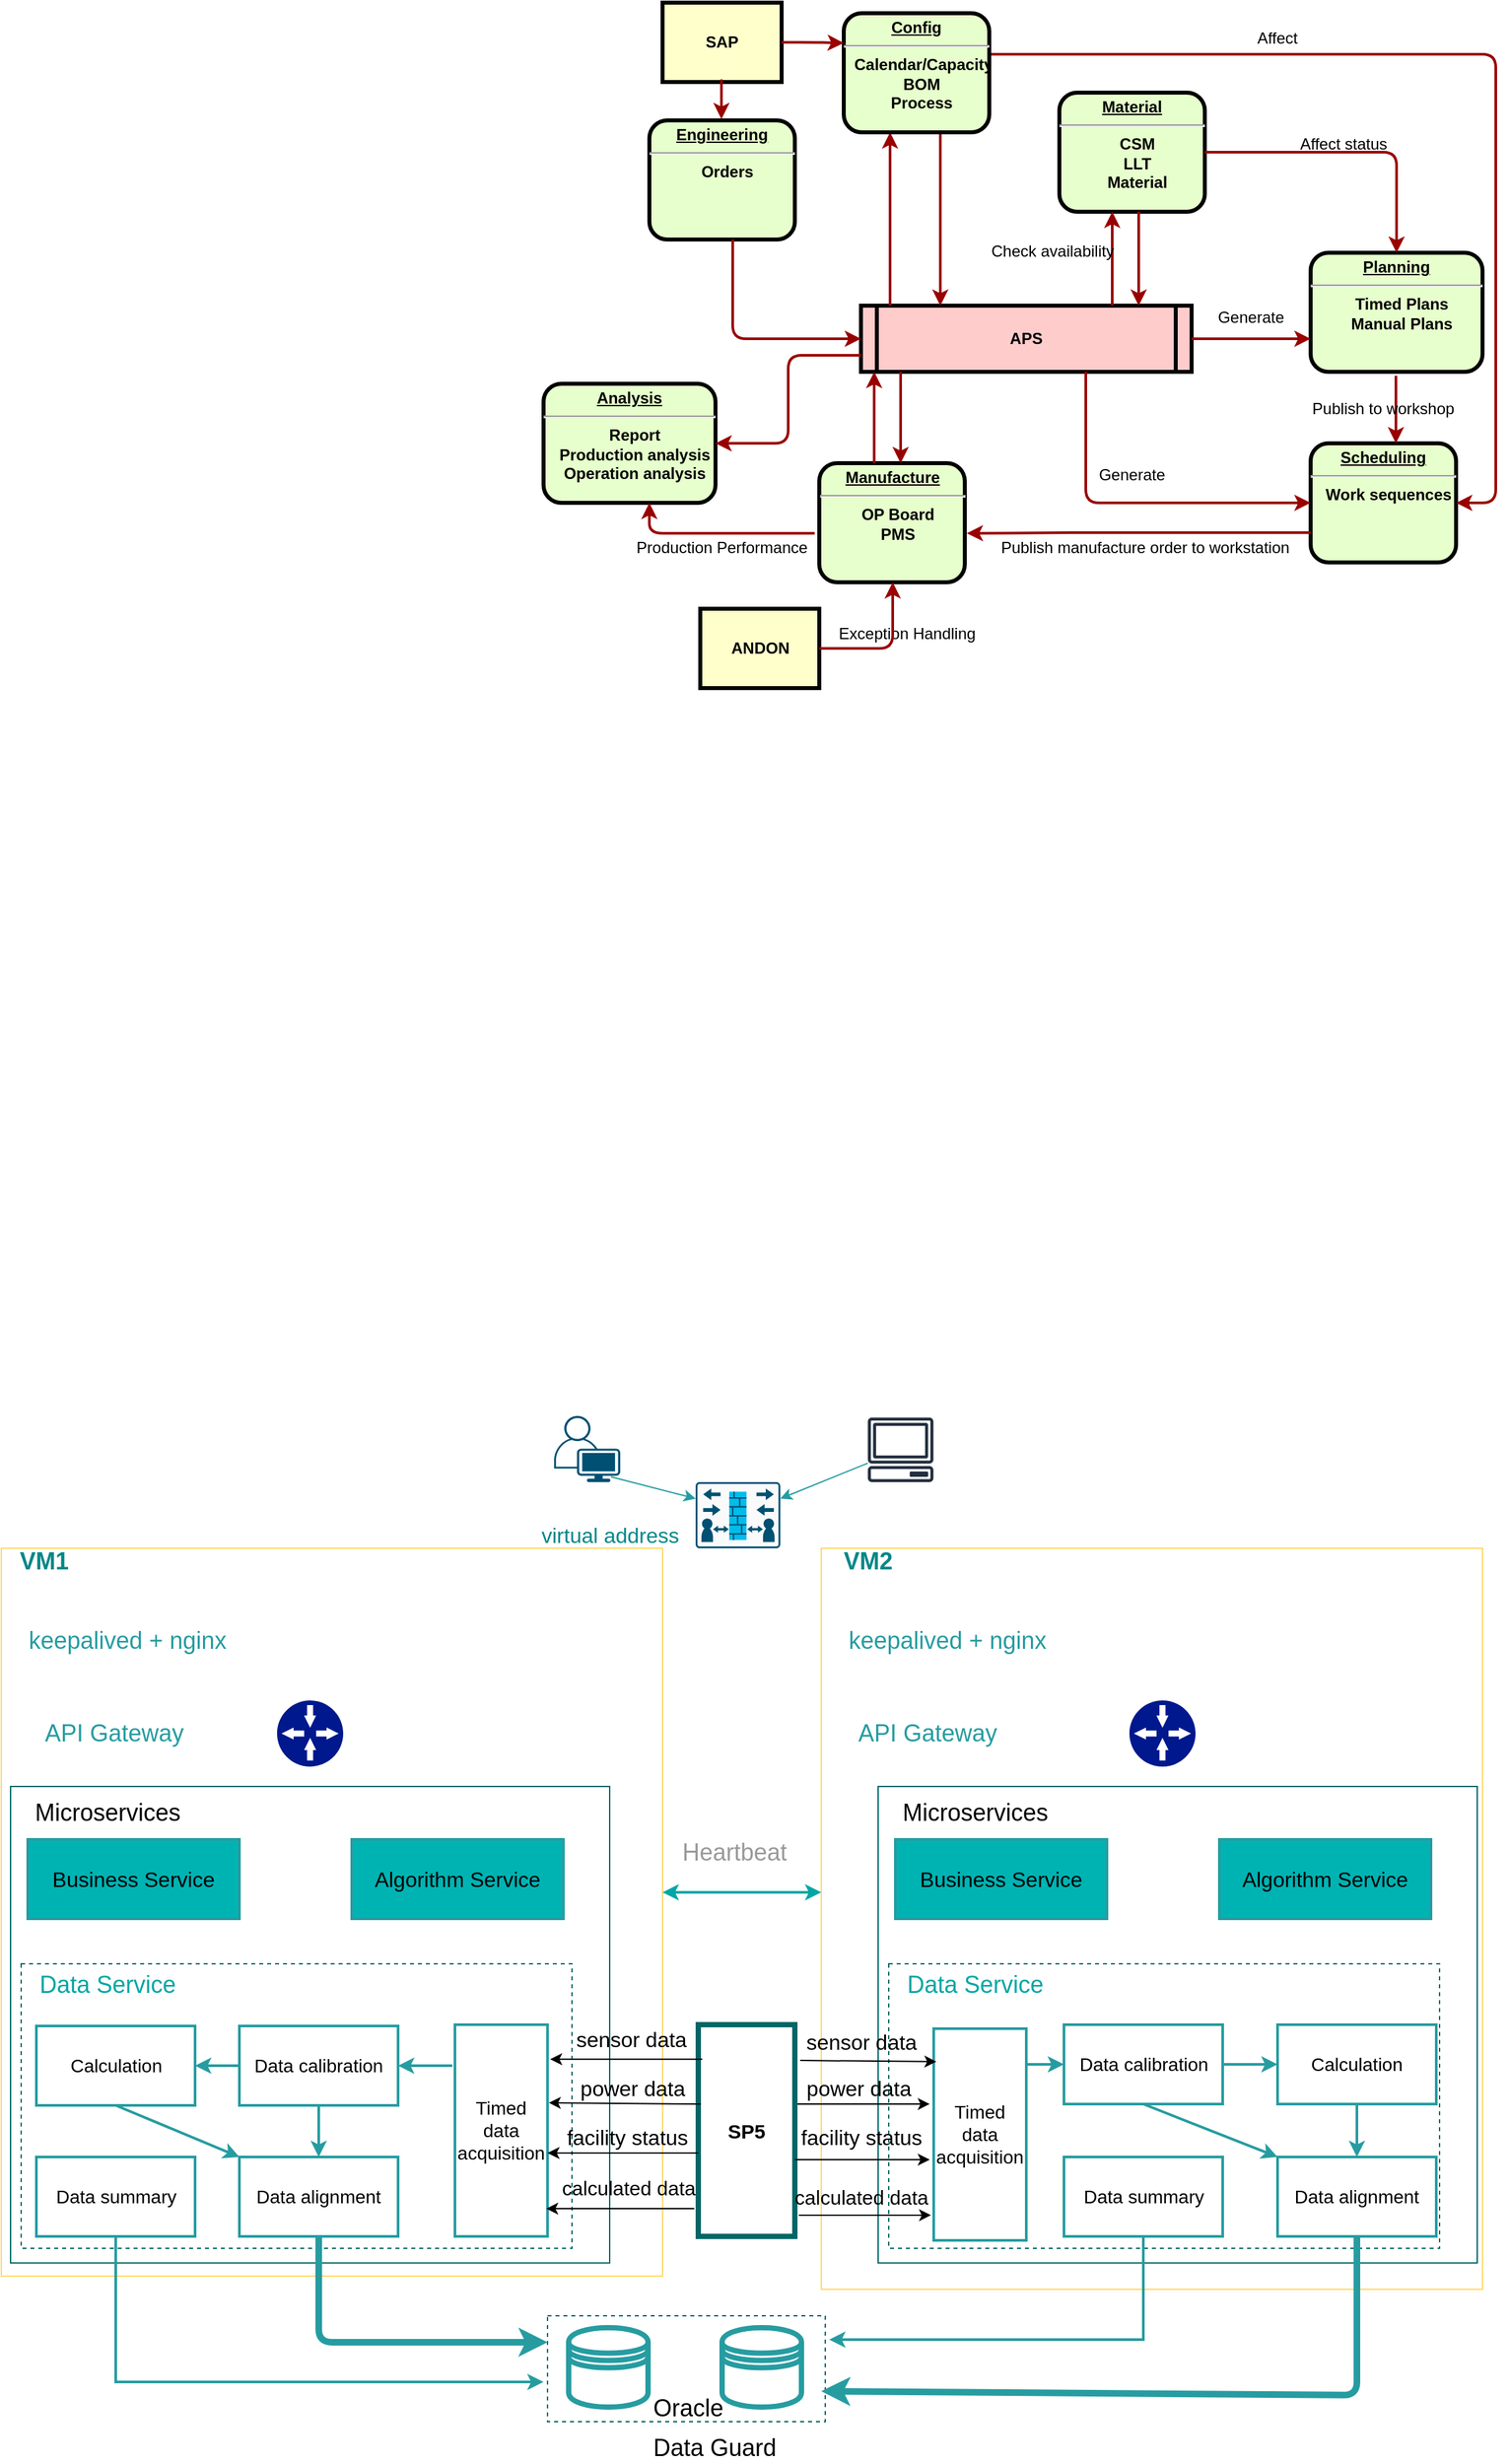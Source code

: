 <mxfile version="14.9.3" type="github">
  <diagram name="Page-1" id="c7558073-3199-34d8-9f00-42111426c3f3">
    <mxGraphModel dx="2248" dy="740" grid="1" gridSize="10" guides="1" tooltips="1" connect="1" arrows="1" fold="1" page="1" pageScale="1" pageWidth="826" pageHeight="1169" background="none" math="0" shadow="0">
      <root>
        <mxCell id="0" />
        <mxCell id="1" parent="0" />
        <mxCell id="5" value="APS" style="shape=process;whiteSpace=wrap;align=center;verticalAlign=middle;size=0.048;fontStyle=1;strokeWidth=3;fillColor=#FFCCCC" parent="1" vertex="1">
          <mxGeometry x="220" y="391" width="250" height="50" as="geometry" />
        </mxCell>
        <mxCell id="6" value="&lt;p style=&quot;margin: 0px ; margin-top: 4px ; text-align: center ; text-decoration: underline&quot;&gt;&lt;strong&gt;Engineering&lt;br&gt;&lt;/strong&gt;&lt;/p&gt;&lt;hr&gt;&lt;p style=&quot;margin: 0px ; margin-left: 8px&quot;&gt;Orders&lt;br&gt;&lt;/p&gt;" style="verticalAlign=middle;align=center;overflow=fill;fontSize=12;fontFamily=Helvetica;html=1;rounded=1;fontStyle=1;strokeWidth=3;fillColor=#E6FFCC" parent="1" vertex="1">
          <mxGeometry x="60" y="251" width="110" height="90" as="geometry" />
        </mxCell>
        <mxCell id="7" value="&lt;p style=&quot;margin: 0px ; margin-top: 4px ; text-align: center ; text-decoration: underline&quot;&gt;&lt;strong&gt;&lt;strong&gt;Planning&lt;/strong&gt;&lt;br&gt;&lt;/strong&gt;&lt;/p&gt;&lt;hr&gt;&lt;p style=&quot;margin: 0px ; margin-left: 8px&quot;&gt;Timed Plans&lt;br&gt;&lt;/p&gt;&lt;p style=&quot;margin: 0px ; margin-left: 8px&quot;&gt;Manual Plans&lt;br&gt;&lt;/p&gt;" style="verticalAlign=middle;align=center;overflow=fill;fontSize=12;fontFamily=Helvetica;html=1;rounded=1;fontStyle=1;strokeWidth=3;fillColor=#E6FFCC" parent="1" vertex="1">
          <mxGeometry x="560" y="351" width="130" height="90" as="geometry" />
        </mxCell>
        <mxCell id="8" value="&lt;p style=&quot;margin: 0px ; margin-top: 4px ; text-align: center ; text-decoration: underline&quot;&gt;&lt;strong&gt;Material&lt;br&gt;&lt;/strong&gt;&lt;/p&gt;&lt;hr&gt;&lt;p style=&quot;margin: 0px ; margin-left: 8px&quot;&gt;CSM&lt;/p&gt;&lt;p style=&quot;margin: 0px ; margin-left: 8px&quot;&gt;LLT&lt;/p&gt;&lt;p style=&quot;margin: 0px ; margin-left: 8px&quot;&gt;Material&lt;br&gt;&lt;/p&gt;" style="verticalAlign=middle;align=center;overflow=fill;fontSize=12;fontFamily=Helvetica;html=1;rounded=1;fontStyle=1;strokeWidth=3;fillColor=#E6FFCC" parent="1" vertex="1">
          <mxGeometry x="370" y="230" width="110" height="90" as="geometry" />
        </mxCell>
        <mxCell id="10" value="&lt;p style=&quot;margin: 0px ; margin-top: 4px ; text-align: center ; text-decoration: underline&quot;&gt;&lt;strong&gt;&lt;strong&gt;&lt;strong&gt;&lt;strong&gt;Manufacture&lt;/strong&gt;&lt;/strong&gt;&lt;/strong&gt;&lt;br&gt;&lt;/strong&gt;&lt;/p&gt;&lt;hr&gt;&lt;p style=&quot;margin: 0px ; margin-left: 8px&quot;&gt;OP Board&lt;br&gt;&lt;/p&gt;&lt;p style=&quot;margin: 0px ; margin-left: 8px&quot;&gt;PMS&lt;/p&gt;" style="verticalAlign=middle;align=center;overflow=fill;fontSize=12;fontFamily=Helvetica;html=1;rounded=1;fontStyle=1;strokeWidth=3;fillColor=#E6FFCC" parent="1" vertex="1">
          <mxGeometry x="188.5" y="510" width="110" height="90" as="geometry" />
        </mxCell>
        <mxCell id="13" value="ANDON" style="whiteSpace=wrap;align=center;verticalAlign=middle;fontStyle=1;strokeWidth=3;fillColor=#FFFFCC" parent="1" vertex="1">
          <mxGeometry x="98.5" y="620" width="90" height="60" as="geometry" />
        </mxCell>
        <mxCell id="11" value="&lt;p style=&quot;margin: 0px ; margin-top: 4px ; text-align: center ; text-decoration: underline&quot;&gt;&lt;strong&gt;Scheduling&lt;br&gt;&lt;/strong&gt;&lt;/p&gt;&lt;hr&gt;&lt;p style=&quot;margin: 0px ; margin-left: 8px&quot;&gt;Work sequences&lt;br&gt;&lt;/p&gt;&lt;p style=&quot;margin: 0px ; margin-left: 8px&quot;&gt;&lt;br&gt;&lt;/p&gt;" style="verticalAlign=middle;align=center;overflow=fill;fontSize=12;fontFamily=Helvetica;html=1;rounded=1;fontStyle=1;strokeWidth=3;fillColor=#E6FFCC" parent="1" vertex="1">
          <mxGeometry x="560" y="495" width="110" height="90" as="geometry" />
        </mxCell>
        <mxCell id="55" value="" style="edgeStyle=elbowEdgeStyle;elbow=horizontal;strokeColor=#990000;strokeWidth=2" parent="1" edge="1">
          <mxGeometry width="100" height="100" relative="1" as="geometry">
            <mxPoint x="242" y="391" as="sourcePoint" />
            <mxPoint x="242" y="260" as="targetPoint" />
            <Array as="points">
              <mxPoint x="242" y="370" />
            </Array>
          </mxGeometry>
        </mxCell>
        <mxCell id="56" value="" style="edgeStyle=elbowEdgeStyle;elbow=horizontal;strokeColor=#990000;strokeWidth=2" parent="1" source="2" target="5" edge="1">
          <mxGeometry width="100" height="100" relative="1" as="geometry">
            <mxPoint x="50" y="500" as="sourcePoint" />
            <mxPoint x="150" y="400" as="targetPoint" />
            <Array as="points">
              <mxPoint x="280" y="360" />
            </Array>
          </mxGeometry>
        </mxCell>
        <mxCell id="58" value="" style="edgeStyle=elbowEdgeStyle;elbow=horizontal;strokeColor=#990000;strokeWidth=2;entryX=0;entryY=0.5;entryDx=0;entryDy=0;exitX=0.573;exitY=1;exitDx=0;exitDy=0;exitPerimeter=0;" parent="1" source="6" target="5" edge="1">
          <mxGeometry width="100" height="100" relative="1" as="geometry">
            <mxPoint x="90" y="390" as="sourcePoint" />
            <mxPoint x="115" y="340" as="targetPoint" />
            <Array as="points">
              <mxPoint x="123" y="400" />
              <mxPoint x="115" y="390" />
            </Array>
          </mxGeometry>
        </mxCell>
        <mxCell id="72" value="" style="edgeStyle=elbowEdgeStyle;elbow=vertical;strokeColor=#990000;strokeWidth=2" parent="1" source="5" target="7" edge="1">
          <mxGeometry width="100" height="100" relative="1" as="geometry">
            <mxPoint x="500" y="500" as="sourcePoint" />
            <mxPoint x="600" y="400" as="targetPoint" />
            <Array as="points">
              <mxPoint x="650" y="410" />
            </Array>
          </mxGeometry>
        </mxCell>
        <mxCell id="74" value="Affect" style="text;spacingTop=-5;align=center" parent="1" vertex="1">
          <mxGeometry x="520" y="180.0" width="30" height="20" as="geometry" />
        </mxCell>
        <mxCell id="84" value="Exception Handling" style="text;spacingTop=-5;align=center" parent="1" vertex="1">
          <mxGeometry x="240.0" y="630.0" width="30" height="20" as="geometry" />
        </mxCell>
        <mxCell id="85" value="" style="edgeStyle=elbowEdgeStyle;elbow=horizontal;strokeColor=#990000;strokeWidth=2;entryX=0.5;entryY=1;entryDx=0;entryDy=0;exitX=1;exitY=0.5;exitDx=0;exitDy=0;" parent="1" source="13" target="10" edge="1">
          <mxGeometry width="100" height="100" relative="1" as="geometry">
            <mxPoint x="380" y="670" as="sourcePoint" />
            <mxPoint x="244" y="610" as="targetPoint" />
            <Array as="points">
              <mxPoint x="244" y="630" />
            </Array>
          </mxGeometry>
        </mxCell>
        <mxCell id="88" value="" style="edgeStyle=elbowEdgeStyle;elbow=horizontal;strokeColor=#990000;strokeWidth=2" parent="1" source="5" target="11" edge="1">
          <mxGeometry width="100" height="100" relative="1" as="geometry">
            <mxPoint x="50" y="500" as="sourcePoint" />
            <mxPoint x="380" y="570" as="targetPoint" />
            <Array as="points">
              <mxPoint x="390" y="470" />
            </Array>
          </mxGeometry>
        </mxCell>
        <mxCell id="89" value="" style="edgeStyle=elbowEdgeStyle;elbow=horizontal;strokeColor=#990000;strokeWidth=2;entryX=1;entryY=0.5;entryDx=0;entryDy=0;startArrow=none;exitX=0.991;exitY=0.344;exitDx=0;exitDy=0;exitPerimeter=0;" parent="1" source="2" target="11" edge="1">
          <mxGeometry width="100" height="100" relative="1" as="geometry">
            <mxPoint x="430" y="200" as="sourcePoint" />
            <mxPoint x="280" y="190" as="targetPoint" />
            <Array as="points">
              <mxPoint x="700" y="380" />
              <mxPoint x="410" y="200" />
              <mxPoint x="720" y="520" />
              <mxPoint x="590" y="220" />
              <mxPoint x="740" y="360" />
              <mxPoint x="450" y="210" />
              <mxPoint x="410" y="470" />
            </Array>
          </mxGeometry>
        </mxCell>
        <mxCell id="92" value="" style="edgeStyle=elbowEdgeStyle;elbow=horizontal;strokeColor=#990000;strokeWidth=2" parent="1" source="5" target="10" edge="1">
          <mxGeometry width="100" height="100" relative="1" as="geometry">
            <mxPoint x="30.0" y="500" as="sourcePoint" />
            <mxPoint x="130.0" y="400" as="targetPoint" />
            <Array as="points">
              <mxPoint x="250" y="470" />
            </Array>
          </mxGeometry>
        </mxCell>
        <mxCell id="93" value="" style="edgeStyle=elbowEdgeStyle;elbow=horizontal;strokeColor=#990000;strokeWidth=2" parent="1" source="10" target="5" edge="1">
          <mxGeometry width="100" height="100" relative="1" as="geometry">
            <mxPoint x="40" y="510" as="sourcePoint" />
            <mxPoint x="140" y="410" as="targetPoint" />
            <Array as="points">
              <mxPoint x="230" y="470" />
            </Array>
          </mxGeometry>
        </mxCell>
        <mxCell id="UGUOo5JPgVysu9CYfJco-96" value="" style="edgeStyle=elbowEdgeStyle;elbow=horizontal;strokeColor=#990000;strokeWidth=2" parent="1" edge="1">
          <mxGeometry width="100" height="100" relative="1" as="geometry">
            <mxPoint x="410" y="391" as="sourcePoint" />
            <mxPoint x="410" y="320" as="targetPoint" />
            <Array as="points">
              <mxPoint x="410" y="370" />
            </Array>
          </mxGeometry>
        </mxCell>
        <mxCell id="UGUOo5JPgVysu9CYfJco-97" value="" style="edgeStyle=elbowEdgeStyle;elbow=horizontal;strokeColor=#990000;strokeWidth=2" parent="1" edge="1">
          <mxGeometry width="100" height="100" relative="1" as="geometry">
            <mxPoint x="430" y="320" as="sourcePoint" />
            <mxPoint x="430" y="391" as="targetPoint" />
            <Array as="points">
              <mxPoint x="430" y="360" />
            </Array>
          </mxGeometry>
        </mxCell>
        <mxCell id="2" value="&lt;p style=&quot;margin: 0px ; margin-top: 4px ; text-align: center ; text-decoration: underline&quot;&gt;&lt;strong&gt;Config&lt;br&gt;&lt;/strong&gt;&lt;/p&gt;&lt;hr&gt;&lt;p style=&quot;margin: 0px ; margin-left: 8px&quot;&gt;Calendar/Capacity&lt;/p&gt;&lt;p style=&quot;margin: 0px ; margin-left: 8px&quot;&gt;BOM&lt;/p&gt;&lt;p style=&quot;margin: 0px ; margin-left: 8px&quot;&gt;Process&lt;br&gt;&lt;/p&gt;" style="verticalAlign=middle;align=center;overflow=fill;fontSize=12;fontFamily=Helvetica;html=1;rounded=1;fontStyle=1;strokeWidth=3;fillColor=#E6FFCC" parent="1" vertex="1">
          <mxGeometry x="207" y="170" width="110" height="90" as="geometry" />
        </mxCell>
        <mxCell id="UGUOo5JPgVysu9CYfJco-103" value="" style="edgeStyle=elbowEdgeStyle;elbow=horizontal;strokeColor=#990000;strokeWidth=2;exitX=0;exitY=0.75;exitDx=0;exitDy=0;" parent="1" source="11" edge="1">
          <mxGeometry width="100" height="100" relative="1" as="geometry">
            <mxPoint x="290" y="270" as="sourcePoint" />
            <mxPoint x="300" y="563" as="targetPoint" />
            <Array as="points">
              <mxPoint x="390" y="580" />
            </Array>
          </mxGeometry>
        </mxCell>
        <mxCell id="UGUOo5JPgVysu9CYfJco-104" value="&lt;p style=&quot;margin: 0px ; margin-top: 4px ; text-align: center ; text-decoration: underline&quot;&gt;&lt;strong&gt;&lt;strong&gt;&lt;strong&gt;&lt;strong&gt;Analysis&lt;/strong&gt;&lt;/strong&gt;&lt;/strong&gt;&lt;br&gt;&lt;/strong&gt;&lt;/p&gt;&lt;hr&gt;&lt;p style=&quot;margin: 0px ; margin-left: 8px&quot;&gt;Report&lt;br&gt;&lt;/p&gt;&lt;p style=&quot;margin: 0px ; margin-left: 8px&quot;&gt;Production analysis&lt;br&gt;&lt;/p&gt;&lt;p style=&quot;margin: 0px ; margin-left: 8px&quot;&gt;Operation analysis&lt;br&gt;&lt;/p&gt;" style="verticalAlign=middle;align=center;overflow=fill;fontSize=12;fontFamily=Helvetica;html=1;rounded=1;fontStyle=1;strokeWidth=3;fillColor=#E6FFCC" parent="1" vertex="1">
          <mxGeometry x="-20" y="450" width="130" height="90" as="geometry" />
        </mxCell>
        <mxCell id="UGUOo5JPgVysu9CYfJco-105" value="" style="edgeStyle=elbowEdgeStyle;elbow=horizontal;strokeColor=#990000;strokeWidth=2;exitX=0;exitY=0.75;exitDx=0;exitDy=0;entryX=1;entryY=0.5;entryDx=0;entryDy=0;" parent="1" source="5" target="UGUOo5JPgVysu9CYfJco-104" edge="1">
          <mxGeometry width="100" height="100" relative="1" as="geometry">
            <mxPoint x="230" y="430" as="sourcePoint" />
            <mxPoint x="125" y="350" as="targetPoint" />
            <Array as="points" />
          </mxGeometry>
        </mxCell>
        <mxCell id="UGUOo5JPgVysu9CYfJco-106" value="" style="edgeStyle=elbowEdgeStyle;elbow=horizontal;strokeColor=#990000;strokeWidth=2;exitX=-0.032;exitY=0.589;exitDx=0;exitDy=0;exitPerimeter=0;" parent="1" source="10" edge="1">
          <mxGeometry width="100" height="100" relative="1" as="geometry">
            <mxPoint x="230" y="438.5" as="sourcePoint" />
            <mxPoint x="60" y="540" as="targetPoint" />
            <Array as="points">
              <mxPoint x="60" y="580" />
            </Array>
          </mxGeometry>
        </mxCell>
        <mxCell id="UGUOo5JPgVysu9CYfJco-107" value="Production Performance" style="text;spacingTop=-5;align=center" parent="1" vertex="1">
          <mxGeometry x="100.0" y="565.0" width="30" height="20" as="geometry" />
        </mxCell>
        <mxCell id="UGUOo5JPgVysu9CYfJco-108" value="SAP" style="whiteSpace=wrap;align=center;verticalAlign=middle;fontStyle=1;strokeWidth=3;fillColor=#FFFFCC" parent="1" vertex="1">
          <mxGeometry x="70.0" y="162" width="90" height="60" as="geometry" />
        </mxCell>
        <mxCell id="UGUOo5JPgVysu9CYfJco-109" value="" style="edgeStyle=elbowEdgeStyle;elbow=horizontal;strokeColor=#990000;strokeWidth=2" parent="1" edge="1">
          <mxGeometry width="100" height="100" relative="1" as="geometry">
            <mxPoint x="114.5" y="220" as="sourcePoint" />
            <mxPoint x="115" y="250" as="targetPoint" />
            <Array as="points">
              <mxPoint x="114.5" y="320" />
            </Array>
          </mxGeometry>
        </mxCell>
        <mxCell id="UGUOo5JPgVysu9CYfJco-110" value="" style="edgeStyle=elbowEdgeStyle;elbow=horizontal;strokeColor=#990000;strokeWidth=2;exitX=1;exitY=0.5;exitDx=0;exitDy=0;entryX=0;entryY=0.25;entryDx=0;entryDy=0;" parent="1" source="UGUOo5JPgVysu9CYfJco-108" target="2" edge="1">
          <mxGeometry width="100" height="100" relative="1" as="geometry">
            <mxPoint x="420" y="401" as="sourcePoint" />
            <mxPoint x="420" y="330" as="targetPoint" />
            <Array as="points" />
          </mxGeometry>
        </mxCell>
        <mxCell id="UGUOo5JPgVysu9CYfJco-112" value="" style="edgeStyle=elbowEdgeStyle;elbow=horizontal;strokeColor=#990000;strokeWidth=2;" parent="1" edge="1">
          <mxGeometry width="100" height="100" relative="1" as="geometry">
            <mxPoint x="624.5" y="444" as="sourcePoint" />
            <mxPoint x="624.5" y="495" as="targetPoint" />
            <Array as="points">
              <mxPoint x="624.5" y="485" />
            </Array>
          </mxGeometry>
        </mxCell>
        <mxCell id="UGUOo5JPgVysu9CYfJco-114" value="" style="edgeStyle=elbowEdgeStyle;elbow=horizontal;strokeColor=#990000;strokeWidth=2;exitX=1;exitY=0.5;exitDx=0;exitDy=0;entryX=0.5;entryY=0;entryDx=0;entryDy=0;" parent="1" source="8" target="7" edge="1">
          <mxGeometry width="100" height="100" relative="1" as="geometry">
            <mxPoint x="570" y="270" as="sourcePoint" />
            <mxPoint x="570" y="341" as="targetPoint" />
            <Array as="points">
              <mxPoint x="625" y="310" />
            </Array>
          </mxGeometry>
        </mxCell>
        <mxCell id="UGUOo5JPgVysu9CYfJco-115" value="Affect status" style="text;spacingTop=-5;align=center" parent="1" vertex="1">
          <mxGeometry x="550" y="260" width="70" height="20" as="geometry" />
        </mxCell>
        <mxCell id="UGUOo5JPgVysu9CYfJco-117" value="Publish manufacture order to workstation" style="text;spacingTop=-5;align=center" parent="1" vertex="1">
          <mxGeometry x="400" y="565" width="70" height="20" as="geometry" />
        </mxCell>
        <mxCell id="UGUOo5JPgVysu9CYfJco-118" value="Generate" style="text;spacingTop=-5;align=center" parent="1" vertex="1">
          <mxGeometry x="480" y="391" width="70" height="20" as="geometry" />
        </mxCell>
        <mxCell id="UGUOo5JPgVysu9CYfJco-119" value="Generate" style="text;spacingTop=-5;align=center" parent="1" vertex="1">
          <mxGeometry x="390" y="510" width="70" height="20" as="geometry" />
        </mxCell>
        <mxCell id="UGUOo5JPgVysu9CYfJco-120" value="Publish to workshop" style="text;spacingTop=-5;align=center" parent="1" vertex="1">
          <mxGeometry x="580" y="460" width="70" height="20" as="geometry" />
        </mxCell>
        <mxCell id="UGUOo5JPgVysu9CYfJco-121" value="Check availability" style="text;spacingTop=-5;align=center" parent="1" vertex="1">
          <mxGeometry x="330" y="341" width="70" height="20" as="geometry" />
        </mxCell>
        <mxCell id="vb8WMJxoZB8xm9Eq9Js3-287" value="" style="rounded=0;whiteSpace=wrap;html=1;strokeWidth=1;strokeColor=#FFD966;" parent="1" vertex="1">
          <mxGeometry x="190" y="1330" width="500" height="560" as="geometry" />
        </mxCell>
        <mxCell id="vb8WMJxoZB8xm9Eq9Js3-288" value="" style="rounded=0;whiteSpace=wrap;html=1;strokeWidth=1;strokeColor=#FFD966;" parent="1" vertex="1">
          <mxGeometry x="-430" y="1330" width="500" height="550" as="geometry" />
        </mxCell>
        <mxCell id="vb8WMJxoZB8xm9Eq9Js3-289" value="" style="rounded=0;whiteSpace=wrap;html=1;strokeWidth=1;strokeColor=#006666;" parent="1" vertex="1">
          <mxGeometry x="-423" y="1510" width="453" height="360.1" as="geometry" />
        </mxCell>
        <mxCell id="vb8WMJxoZB8xm9Eq9Js3-290" value="" style="rounded=0;whiteSpace=wrap;html=1;strokeWidth=1;strokeColor=#006666;dashed=1;" parent="1" vertex="1">
          <mxGeometry x="-415" y="1644" width="416.5" height="215" as="geometry" />
        </mxCell>
        <mxCell id="vb8WMJxoZB8xm9Eq9Js3-291" value="" style="rounded=0;whiteSpace=wrap;html=1;strokeWidth=1;strokeColor=#006666;dashed=1;" parent="1" vertex="1">
          <mxGeometry x="-17" y="1910" width="210" height="80" as="geometry" />
        </mxCell>
        <mxCell id="vb8WMJxoZB8xm9Eq9Js3-292" value="" style="outlineConnect=0;fontColor=#232F3E;gradientColor=none;fillColor=#232F3E;strokeColor=none;dashed=0;verticalLabelPosition=bottom;verticalAlign=top;align=center;html=1;fontSize=12;fontStyle=0;aspect=fixed;pointerEvents=1;shape=mxgraph.aws4.client;" parent="1" vertex="1">
          <mxGeometry x="225" y="1231.28" width="50" height="48.72" as="geometry" />
        </mxCell>
        <mxCell id="vb8WMJxoZB8xm9Eq9Js3-293" value="" style="points=[[0.35,0,0],[0.98,0.51,0],[1,0.71,0],[0.67,1,0],[0,0.795,0],[0,0.65,0]];verticalLabelPosition=bottom;html=1;verticalAlign=top;aspect=fixed;align=center;pointerEvents=1;shape=mxgraph.cisco19.user;fillColor=#005073;strokeColor=none;" parent="1" vertex="1">
          <mxGeometry x="-12" y="1230" width="50" height="50" as="geometry" />
        </mxCell>
        <mxCell id="vb8WMJxoZB8xm9Eq9Js3-294" value="" style="endArrow=classic;html=1;strokeColor=#269CA1;exitX=0.86;exitY=0.92;exitDx=0;exitDy=0;exitPerimeter=0;entryX=0;entryY=0.25;entryDx=0;entryDy=0;entryPerimeter=0;" parent="1" source="vb8WMJxoZB8xm9Eq9Js3-293" target="vb8WMJxoZB8xm9Eq9Js3-366" edge="1">
          <mxGeometry width="50" height="50" relative="1" as="geometry">
            <mxPoint x="93" y="1031.28" as="sourcePoint" />
            <mxPoint x="100" y="1301.28" as="targetPoint" />
          </mxGeometry>
        </mxCell>
        <mxCell id="vb8WMJxoZB8xm9Eq9Js3-295" value="" style="endArrow=classic;html=1;entryX=1;entryY=0.25;entryDx=0;entryDy=0;entryPerimeter=0;strokeColor=#269CA1;" parent="1" source="vb8WMJxoZB8xm9Eq9Js3-292" target="vb8WMJxoZB8xm9Eq9Js3-366" edge="1">
          <mxGeometry width="50" height="50" relative="1" as="geometry">
            <mxPoint x="103" y="1047.5" as="sourcePoint" />
            <mxPoint x="149" y="1304.262" as="targetPoint" />
          </mxGeometry>
        </mxCell>
        <mxCell id="vb8WMJxoZB8xm9Eq9Js3-296" value="" style="endArrow=classic;html=1;entryX=1;entryY=0.5;entryDx=0;entryDy=0;strokeColor=#269CA1;strokeWidth=2;exitX=-0.029;exitY=0.194;exitDx=0;exitDy=0;exitPerimeter=0;" parent="1" source="vb8WMJxoZB8xm9Eq9Js3-300" target="vb8WMJxoZB8xm9Eq9Js3-304" edge="1">
          <mxGeometry width="50" height="50" relative="1" as="geometry">
            <mxPoint x="243.814" y="1724.72" as="sourcePoint" />
            <mxPoint x="243.25" y="1633.72" as="targetPoint" />
          </mxGeometry>
        </mxCell>
        <mxCell id="vb8WMJxoZB8xm9Eq9Js3-297" value="&lt;font style=&quot;font-size: 18px&quot;&gt;Microservices&lt;/font&gt;" style="text;html=1;resizable=0;autosize=1;align=center;verticalAlign=middle;points=[];fillColor=none;strokeColor=none;rounded=0;strokeWidth=4;" parent="1" vertex="1">
          <mxGeometry x="-415" y="1520" width="130" height="20" as="geometry" />
        </mxCell>
        <mxCell id="vb8WMJxoZB8xm9Eq9Js3-298" value="&lt;font style=&quot;font-size: 18px&quot;&gt;Oracle&lt;/font&gt;" style="text;html=1;resizable=0;autosize=1;align=center;verticalAlign=middle;points=[];fillColor=none;strokeColor=none;rounded=0;strokeWidth=4;" parent="1" vertex="1">
          <mxGeometry x="54" y="1970" width="70" height="20" as="geometry" />
        </mxCell>
        <mxCell id="vb8WMJxoZB8xm9Eq9Js3-299" value="&lt;font style=&quot;font-size: 15px&quot;&gt;&lt;b&gt;SP5&lt;/b&gt;&lt;/font&gt;" style="rounded=0;whiteSpace=wrap;html=1;strokeWidth=4;strokeColor=#006666;" parent="1" vertex="1">
          <mxGeometry x="97" y="1690" width="73" height="160" as="geometry" />
        </mxCell>
        <mxCell id="vb8WMJxoZB8xm9Eq9Js3-300" value="&lt;font style=&quot;font-size: 14px&quot;&gt;Timed data acquisition&lt;/font&gt;" style="rounded=0;whiteSpace=wrap;html=1;strokeWidth=2;strokeColor=#269CA1;" parent="1" vertex="1">
          <mxGeometry x="-87" y="1690" width="70" height="160" as="geometry" />
        </mxCell>
        <mxCell id="vb8WMJxoZB8xm9Eq9Js3-301" value="&lt;font style=&quot;font-size: 16px&quot;&gt;sensor data&lt;/font&gt;" style="text;html=1;resizable=0;autosize=1;align=center;verticalAlign=middle;points=[];fillColor=none;strokeColor=none;rounded=0;strokeWidth=4;" parent="1" vertex="1">
          <mxGeometry x="-4" y="1691" width="100" height="20" as="geometry" />
        </mxCell>
        <mxCell id="vb8WMJxoZB8xm9Eq9Js3-302" value="&lt;font style=&quot;font-size: 16px&quot;&gt;facility status&lt;/font&gt;" style="text;html=1;resizable=0;autosize=1;align=center;verticalAlign=middle;points=[];fillColor=none;strokeColor=none;rounded=0;strokeWidth=4;" parent="1" vertex="1">
          <mxGeometry x="-12" y="1765" width="110" height="20" as="geometry" />
        </mxCell>
        <mxCell id="vb8WMJxoZB8xm9Eq9Js3-303" value="&lt;font style=&quot;font-size: 16px&quot;&gt;power data&lt;/font&gt;" style="text;html=1;resizable=0;autosize=1;align=center;verticalAlign=middle;points=[];fillColor=none;strokeColor=none;rounded=0;strokeWidth=4;" parent="1" vertex="1">
          <mxGeometry x="2" y="1728" width="90" height="20" as="geometry" />
        </mxCell>
        <mxCell id="vb8WMJxoZB8xm9Eq9Js3-304" value="&lt;font style=&quot;font-size: 14px&quot;&gt;Data calibration&lt;/font&gt;" style="rounded=0;whiteSpace=wrap;html=1;strokeWidth=2;strokeColor=#269CA1;" parent="1" vertex="1">
          <mxGeometry x="-250" y="1691" width="120" height="60" as="geometry" />
        </mxCell>
        <mxCell id="vb8WMJxoZB8xm9Eq9Js3-305" value="&lt;font style=&quot;font-size: 14px&quot;&gt;Calculation&lt;/font&gt;" style="rounded=0;whiteSpace=wrap;html=1;strokeWidth=2;strokeColor=#269CA1;" parent="1" vertex="1">
          <mxGeometry x="-403.5" y="1691" width="120" height="60" as="geometry" />
        </mxCell>
        <mxCell id="vb8WMJxoZB8xm9Eq9Js3-306" value="&lt;font style=&quot;font-size: 14px&quot;&gt;Data summary&lt;/font&gt;" style="rounded=0;whiteSpace=wrap;html=1;strokeWidth=2;strokeColor=#269CA1;" parent="1" vertex="1">
          <mxGeometry x="-403.5" y="1790" width="120" height="60" as="geometry" />
        </mxCell>
        <mxCell id="vb8WMJxoZB8xm9Eq9Js3-307" value="&lt;font style=&quot;font-size: 16px&quot;&gt;Algorithm Service&lt;/font&gt;" style="rounded=0;whiteSpace=wrap;html=1;strokeWidth=2;strokeColor=#269CA1;fillColor=#00B3B3;" parent="1" vertex="1">
          <mxGeometry x="-165" y="1550" width="160" height="60" as="geometry" />
        </mxCell>
        <mxCell id="vb8WMJxoZB8xm9Eq9Js3-308" value="&lt;span class=&quot;VIiyi&quot; lang=&quot;en&quot;&gt;&lt;font style=&quot;font-size: 14px&quot;&gt;Data alignment&lt;/font&gt;&lt;/span&gt;" style="rounded=0;whiteSpace=wrap;html=1;strokeWidth=2;strokeColor=#269CA1;" parent="1" vertex="1">
          <mxGeometry x="-250" y="1790" width="120" height="60" as="geometry" />
        </mxCell>
        <mxCell id="vb8WMJxoZB8xm9Eq9Js3-309" value="&lt;span style=&quot;font-size: 18px&quot;&gt;&lt;font color=&quot;#00a6a6&quot;&gt;Data Service&lt;/font&gt;&lt;/span&gt;" style="text;html=1;resizable=0;autosize=1;align=center;verticalAlign=middle;points=[];fillColor=none;strokeColor=none;rounded=0;strokeWidth=4;" parent="1" vertex="1">
          <mxGeometry x="-410" y="1650" width="120" height="20" as="geometry" />
        </mxCell>
        <mxCell id="vb8WMJxoZB8xm9Eq9Js3-310" value="" style="endArrow=classic;html=1;entryX=1.014;entryY=0.369;entryDx=0;entryDy=0;entryPerimeter=0;" parent="1" target="vb8WMJxoZB8xm9Eq9Js3-300" edge="1">
          <mxGeometry width="50" height="50" relative="1" as="geometry">
            <mxPoint x="99" y="1750" as="sourcePoint" />
            <mxPoint x="-9" y="1750" as="targetPoint" />
          </mxGeometry>
        </mxCell>
        <mxCell id="vb8WMJxoZB8xm9Eq9Js3-311" value="" style="endArrow=classic;html=1;entryX=1.029;entryY=0.163;entryDx=0;entryDy=0;entryPerimeter=0;exitX=0.041;exitY=0.163;exitDx=0;exitDy=0;exitPerimeter=0;" parent="1" source="vb8WMJxoZB8xm9Eq9Js3-299" target="vb8WMJxoZB8xm9Eq9Js3-300" edge="1">
          <mxGeometry width="50" height="50" relative="1" as="geometry">
            <mxPoint x="91" y="1715" as="sourcePoint" />
            <mxPoint x="-9" y="1715" as="targetPoint" />
          </mxGeometry>
        </mxCell>
        <mxCell id="vb8WMJxoZB8xm9Eq9Js3-312" value="" style="endArrow=classic;html=1;exitX=0;exitY=0.606;exitDx=0;exitDy=0;exitPerimeter=0;entryX=1;entryY=0.606;entryDx=0;entryDy=0;entryPerimeter=0;" parent="1" source="vb8WMJxoZB8xm9Eq9Js3-299" target="vb8WMJxoZB8xm9Eq9Js3-300" edge="1">
          <mxGeometry width="50" height="50" relative="1" as="geometry">
            <mxPoint x="91" y="1787" as="sourcePoint" />
            <mxPoint x="-9" y="1787" as="targetPoint" />
          </mxGeometry>
        </mxCell>
        <mxCell id="vb8WMJxoZB8xm9Eq9Js3-313" value="" style="endArrow=classic;html=1;entryX=0.986;entryY=0.869;entryDx=0;entryDy=0;entryPerimeter=0;" parent="1" target="vb8WMJxoZB8xm9Eq9Js3-300" edge="1">
          <mxGeometry width="50" height="50" relative="1" as="geometry">
            <mxPoint x="94" y="1829" as="sourcePoint" />
            <mxPoint x="-6" y="1826" as="targetPoint" />
          </mxGeometry>
        </mxCell>
        <mxCell id="vb8WMJxoZB8xm9Eq9Js3-314" value="&lt;font style=&quot;font-size: 15px&quot;&gt;calculated data&lt;/font&gt;" style="text;html=1;resizable=0;autosize=1;align=center;verticalAlign=middle;points=[];fillColor=none;strokeColor=none;rounded=0;strokeWidth=4;" parent="1" vertex="1">
          <mxGeometry x="-16" y="1803" width="120" height="20" as="geometry" />
        </mxCell>
        <mxCell id="vb8WMJxoZB8xm9Eq9Js3-315" value="" style="shape=datastore;whiteSpace=wrap;html=1;strokeWidth=4;strokeColor=#269CA1;" parent="1" vertex="1">
          <mxGeometry x="115" y="1919" width="60" height="60" as="geometry" />
        </mxCell>
        <mxCell id="vb8WMJxoZB8xm9Eq9Js3-316" value="" style="shape=datastore;whiteSpace=wrap;html=1;strokeWidth=4;strokeColor=#269CA1;" parent="1" vertex="1">
          <mxGeometry x="-1" y="1919" width="60" height="60" as="geometry" />
        </mxCell>
        <mxCell id="vb8WMJxoZB8xm9Eq9Js3-317" value="" style="endArrow=classic;html=1;strokeColor=#269CA1;strokeWidth=5;exitX=0.5;exitY=1;exitDx=0;exitDy=0;entryX=0;entryY=0.25;entryDx=0;entryDy=0;" parent="1" source="vb8WMJxoZB8xm9Eq9Js3-308" target="vb8WMJxoZB8xm9Eq9Js3-291" edge="1">
          <mxGeometry width="50" height="50" relative="1" as="geometry">
            <mxPoint x="126.69" y="1559.72" as="sourcePoint" />
            <mxPoint x="-190" y="1910" as="targetPoint" />
            <Array as="points">
              <mxPoint x="-190" y="1930" />
            </Array>
          </mxGeometry>
        </mxCell>
        <mxCell id="vb8WMJxoZB8xm9Eq9Js3-318" value="" style="endArrow=classic;html=1;entryX=0.5;entryY=0;entryDx=0;entryDy=0;strokeColor=#269CA1;strokeWidth=2;exitX=0.5;exitY=1;exitDx=0;exitDy=0;" parent="1" source="vb8WMJxoZB8xm9Eq9Js3-304" target="vb8WMJxoZB8xm9Eq9Js3-308" edge="1">
          <mxGeometry width="50" height="50" relative="1" as="geometry">
            <mxPoint x="-79.03" y="1731.04" as="sourcePoint" />
            <mxPoint x="-120" y="1731" as="targetPoint" />
          </mxGeometry>
        </mxCell>
        <mxCell id="vb8WMJxoZB8xm9Eq9Js3-319" style="edgeStyle=orthogonalEdgeStyle;rounded=0;orthogonalLoop=1;jettySize=auto;html=1;strokeWidth=2;strokeColor=#269CA1;exitX=0.5;exitY=1;exitDx=0;exitDy=0;" parent="1" source="vb8WMJxoZB8xm9Eq9Js3-306" edge="1">
          <mxGeometry relative="1" as="geometry">
            <mxPoint x="313" y="1537.72" as="sourcePoint" />
            <mxPoint x="-20" y="1960" as="targetPoint" />
            <Array as="points">
              <mxPoint x="-343" y="1960" />
            </Array>
          </mxGeometry>
        </mxCell>
        <mxCell id="vb8WMJxoZB8xm9Eq9Js3-320" value="&lt;font style=&quot;font-size: 18px&quot;&gt;Data Guard&lt;/font&gt;" style="text;html=1;resizable=0;autosize=1;align=center;verticalAlign=middle;points=[];fillColor=none;strokeColor=none;rounded=0;strokeWidth=4;" parent="1" vertex="1">
          <mxGeometry x="54" y="2000" width="110" height="20" as="geometry" />
        </mxCell>
        <mxCell id="vb8WMJxoZB8xm9Eq9Js3-321" value="" style="endArrow=classic;html=1;entryX=1;entryY=0.5;entryDx=0;entryDy=0;strokeColor=#269CA1;strokeWidth=2;exitX=0;exitY=0.5;exitDx=0;exitDy=0;" parent="1" source="vb8WMJxoZB8xm9Eq9Js3-304" target="vb8WMJxoZB8xm9Eq9Js3-305" edge="1">
          <mxGeometry width="50" height="50" relative="1" as="geometry">
            <mxPoint x="-79.03" y="1731.04" as="sourcePoint" />
            <mxPoint x="-120" y="1731" as="targetPoint" />
          </mxGeometry>
        </mxCell>
        <mxCell id="vb8WMJxoZB8xm9Eq9Js3-322" value="" style="endArrow=classic;html=1;strokeColor=#269CA1;strokeWidth=2;exitX=0.5;exitY=1;exitDx=0;exitDy=0;entryX=0;entryY=0;entryDx=0;entryDy=0;" parent="1" source="vb8WMJxoZB8xm9Eq9Js3-305" target="vb8WMJxoZB8xm9Eq9Js3-308" edge="1">
          <mxGeometry width="50" height="50" relative="1" as="geometry">
            <mxPoint x="-69.03" y="1741.04" as="sourcePoint" />
            <mxPoint x="-280" y="1820" as="targetPoint" />
          </mxGeometry>
        </mxCell>
        <mxCell id="vb8WMJxoZB8xm9Eq9Js3-323" value="&lt;font style=&quot;font-size: 16px&quot;&gt;Business Service&lt;/font&gt;" style="rounded=0;whiteSpace=wrap;html=1;strokeWidth=2;strokeColor=#269CA1;fillColor=#00B3B3;" parent="1" vertex="1">
          <mxGeometry x="-410" y="1550" width="160" height="60" as="geometry" />
        </mxCell>
        <mxCell id="vb8WMJxoZB8xm9Eq9Js3-324" value="" style="rounded=0;whiteSpace=wrap;html=1;strokeWidth=1;strokeColor=#006666;" parent="1" vertex="1">
          <mxGeometry x="233" y="1510" width="453" height="360.1" as="geometry" />
        </mxCell>
        <mxCell id="vb8WMJxoZB8xm9Eq9Js3-325" value="" style="rounded=0;whiteSpace=wrap;html=1;strokeWidth=1;strokeColor=#006666;dashed=1;" parent="1" vertex="1">
          <mxGeometry x="241" y="1644" width="416.5" height="215" as="geometry" />
        </mxCell>
        <mxCell id="vb8WMJxoZB8xm9Eq9Js3-326" value="&lt;font style=&quot;font-size: 18px&quot;&gt;Microservices&lt;/font&gt;" style="text;html=1;resizable=0;autosize=1;align=center;verticalAlign=middle;points=[];fillColor=none;strokeColor=none;rounded=0;strokeWidth=4;" parent="1" vertex="1">
          <mxGeometry x="241" y="1520" width="130" height="20" as="geometry" />
        </mxCell>
        <mxCell id="vb8WMJxoZB8xm9Eq9Js3-327" value="&lt;font style=&quot;font-size: 14px&quot;&gt;Calculation&lt;/font&gt;" style="rounded=0;whiteSpace=wrap;html=1;strokeWidth=2;strokeColor=#269CA1;" parent="1" vertex="1">
          <mxGeometry x="535" y="1690" width="120" height="60" as="geometry" />
        </mxCell>
        <mxCell id="vb8WMJxoZB8xm9Eq9Js3-328" value="&lt;font style=&quot;font-size: 14px&quot;&gt;Data calibration&lt;/font&gt;" style="rounded=0;whiteSpace=wrap;html=1;strokeWidth=2;strokeColor=#269CA1;" parent="1" vertex="1">
          <mxGeometry x="373.5" y="1690" width="120" height="60" as="geometry" />
        </mxCell>
        <mxCell id="vb8WMJxoZB8xm9Eq9Js3-329" value="&lt;font style=&quot;font-size: 14px&quot;&gt;Data summary&lt;/font&gt;" style="rounded=0;whiteSpace=wrap;html=1;strokeWidth=2;strokeColor=#269CA1;" parent="1" vertex="1">
          <mxGeometry x="373.5" y="1790" width="120" height="60" as="geometry" />
        </mxCell>
        <mxCell id="vb8WMJxoZB8xm9Eq9Js3-330" value="&lt;font style=&quot;font-size: 16px&quot;&gt;Algorithm Service&lt;/font&gt;" style="rounded=0;whiteSpace=wrap;html=1;strokeWidth=2;strokeColor=#269CA1;fillColor=#00B3B3;" parent="1" vertex="1">
          <mxGeometry x="491" y="1550" width="160" height="60" as="geometry" />
        </mxCell>
        <mxCell id="vb8WMJxoZB8xm9Eq9Js3-331" value="&lt;span class=&quot;VIiyi&quot; lang=&quot;en&quot;&gt;&lt;font style=&quot;font-size: 14px&quot;&gt;Data alignment&lt;/font&gt;&lt;/span&gt;" style="rounded=0;whiteSpace=wrap;html=1;strokeWidth=2;strokeColor=#269CA1;" parent="1" vertex="1">
          <mxGeometry x="535" y="1790" width="120" height="60" as="geometry" />
        </mxCell>
        <mxCell id="vb8WMJxoZB8xm9Eq9Js3-332" value="&lt;span style=&quot;font-size: 18px&quot;&gt;&lt;font color=&quot;#00a6a6&quot;&gt;Data Service&lt;/font&gt;&lt;/span&gt;" style="text;html=1;resizable=0;autosize=1;align=center;verticalAlign=middle;points=[];fillColor=none;strokeColor=none;rounded=0;strokeWidth=4;" parent="1" vertex="1">
          <mxGeometry x="246" y="1650" width="120" height="20" as="geometry" />
        </mxCell>
        <mxCell id="vb8WMJxoZB8xm9Eq9Js3-333" value="" style="endArrow=classic;html=1;strokeColor=#269CA1;strokeWidth=5;exitX=0.5;exitY=1;exitDx=0;exitDy=0;" parent="1" source="vb8WMJxoZB8xm9Eq9Js3-331" edge="1">
          <mxGeometry width="50" height="50" relative="1" as="geometry">
            <mxPoint x="769.69" y="1559.72" as="sourcePoint" />
            <mxPoint x="190" y="1967" as="targetPoint" />
            <Array as="points">
              <mxPoint x="595" y="1970" />
            </Array>
          </mxGeometry>
        </mxCell>
        <mxCell id="vb8WMJxoZB8xm9Eq9Js3-334" value="" style="endArrow=classic;html=1;entryX=0.5;entryY=0;entryDx=0;entryDy=0;strokeColor=#269CA1;strokeWidth=2;exitX=0.5;exitY=1;exitDx=0;exitDy=0;" parent="1" source="vb8WMJxoZB8xm9Eq9Js3-327" target="vb8WMJxoZB8xm9Eq9Js3-331" edge="1">
          <mxGeometry width="50" height="50" relative="1" as="geometry">
            <mxPoint x="697.97" y="1731.04" as="sourcePoint" />
            <mxPoint x="657" y="1731" as="targetPoint" />
          </mxGeometry>
        </mxCell>
        <mxCell id="vb8WMJxoZB8xm9Eq9Js3-335" value="" style="endArrow=classic;html=1;entryX=0;entryY=0.5;entryDx=0;entryDy=0;strokeColor=#269CA1;strokeWidth=2;exitX=1;exitY=0.5;exitDx=0;exitDy=0;" parent="1" source="vb8WMJxoZB8xm9Eq9Js3-328" target="vb8WMJxoZB8xm9Eq9Js3-327" edge="1">
          <mxGeometry width="50" height="50" relative="1" as="geometry">
            <mxPoint x="697.97" y="1731.04" as="sourcePoint" />
            <mxPoint x="657" y="1731" as="targetPoint" />
          </mxGeometry>
        </mxCell>
        <mxCell id="vb8WMJxoZB8xm9Eq9Js3-336" value="" style="endArrow=classic;html=1;strokeColor=#269CA1;strokeWidth=2;exitX=0.5;exitY=1;exitDx=0;exitDy=0;entryX=0;entryY=0;entryDx=0;entryDy=0;" parent="1" source="vb8WMJxoZB8xm9Eq9Js3-328" target="vb8WMJxoZB8xm9Eq9Js3-331" edge="1">
          <mxGeometry width="50" height="50" relative="1" as="geometry">
            <mxPoint x="707.97" y="1741.04" as="sourcePoint" />
            <mxPoint x="497" y="1820" as="targetPoint" />
          </mxGeometry>
        </mxCell>
        <mxCell id="vb8WMJxoZB8xm9Eq9Js3-337" value="&lt;font style=&quot;font-size: 16px&quot;&gt;Business Service&lt;/font&gt;" style="rounded=0;whiteSpace=wrap;html=1;strokeWidth=2;strokeColor=#269CA1;fillColor=#00B3B3;" parent="1" vertex="1">
          <mxGeometry x="246" y="1550" width="160" height="60" as="geometry" />
        </mxCell>
        <mxCell id="vb8WMJxoZB8xm9Eq9Js3-338" value="&lt;font style=&quot;font-size: 14px&quot;&gt;Timed data acquisition&lt;/font&gt;" style="rounded=0;whiteSpace=wrap;html=1;strokeWidth=2;strokeColor=#269CA1;" parent="1" vertex="1">
          <mxGeometry x="275" y="1693" width="70" height="160" as="geometry" />
        </mxCell>
        <mxCell id="vb8WMJxoZB8xm9Eq9Js3-339" value="" style="endArrow=classic;html=1;entryX=0.029;entryY=0.156;entryDx=0;entryDy=0;entryPerimeter=0;exitX=1.055;exitY=0.169;exitDx=0;exitDy=0;exitPerimeter=0;" parent="1" source="vb8WMJxoZB8xm9Eq9Js3-299" target="vb8WMJxoZB8xm9Eq9Js3-338" edge="1">
          <mxGeometry width="50" height="50" relative="1" as="geometry">
            <mxPoint x="109.993" y="1726.08" as="sourcePoint" />
            <mxPoint x="-4.97" y="1726.08" as="targetPoint" />
          </mxGeometry>
        </mxCell>
        <mxCell id="vb8WMJxoZB8xm9Eq9Js3-340" value="" style="endArrow=classic;html=1;entryX=-0.043;entryY=0.356;entryDx=0;entryDy=0;entryPerimeter=0;" parent="1" target="vb8WMJxoZB8xm9Eq9Js3-338" edge="1">
          <mxGeometry width="50" height="50" relative="1" as="geometry">
            <mxPoint x="172" y="1750" as="sourcePoint" />
            <mxPoint x="5.03" y="1736.08" as="targetPoint" />
          </mxGeometry>
        </mxCell>
        <mxCell id="vb8WMJxoZB8xm9Eq9Js3-341" value="" style="endArrow=classic;html=1;entryX=-0.043;entryY=0.619;entryDx=0;entryDy=0;entryPerimeter=0;" parent="1" target="vb8WMJxoZB8xm9Eq9Js3-338" edge="1">
          <mxGeometry width="50" height="50" relative="1" as="geometry">
            <mxPoint x="170" y="1792" as="sourcePoint" />
            <mxPoint x="15.03" y="1746.08" as="targetPoint" />
          </mxGeometry>
        </mxCell>
        <mxCell id="vb8WMJxoZB8xm9Eq9Js3-342" value="" style="endArrow=classic;html=1;entryX=-0.029;entryY=0.881;entryDx=0;entryDy=0;entryPerimeter=0;" parent="1" target="vb8WMJxoZB8xm9Eq9Js3-338" edge="1">
          <mxGeometry width="50" height="50" relative="1" as="geometry">
            <mxPoint x="173" y="1834" as="sourcePoint" />
            <mxPoint x="25.03" y="1756.08" as="targetPoint" />
          </mxGeometry>
        </mxCell>
        <mxCell id="vb8WMJxoZB8xm9Eq9Js3-343" value="&lt;font style=&quot;font-size: 16px&quot;&gt;sensor data&lt;/font&gt;" style="text;html=1;resizable=0;autosize=1;align=center;verticalAlign=middle;points=[];fillColor=none;strokeColor=none;rounded=0;strokeWidth=4;" parent="1" vertex="1">
          <mxGeometry x="170" y="1693" width="100" height="20" as="geometry" />
        </mxCell>
        <mxCell id="vb8WMJxoZB8xm9Eq9Js3-344" value="&lt;font style=&quot;font-size: 16px&quot;&gt;power data&lt;/font&gt;" style="text;html=1;resizable=0;autosize=1;align=center;verticalAlign=middle;points=[];fillColor=none;strokeColor=none;rounded=0;strokeWidth=4;" parent="1" vertex="1">
          <mxGeometry x="173" y="1728" width="90" height="20" as="geometry" />
        </mxCell>
        <mxCell id="vb8WMJxoZB8xm9Eq9Js3-345" value="&lt;font style=&quot;font-size: 16px&quot;&gt;facility status&lt;/font&gt;" style="text;html=1;resizable=0;autosize=1;align=center;verticalAlign=middle;points=[];fillColor=none;strokeColor=none;rounded=0;strokeWidth=4;" parent="1" vertex="1">
          <mxGeometry x="165" y="1765" width="110" height="20" as="geometry" />
        </mxCell>
        <mxCell id="vb8WMJxoZB8xm9Eq9Js3-346" value="&lt;font style=&quot;font-size: 15px&quot;&gt;calculated data&lt;/font&gt;" style="text;html=1;resizable=0;autosize=1;align=center;verticalAlign=middle;points=[];fillColor=none;strokeColor=none;rounded=0;strokeWidth=4;" parent="1" vertex="1">
          <mxGeometry x="160" y="1810" width="120" height="20" as="geometry" />
        </mxCell>
        <mxCell id="vb8WMJxoZB8xm9Eq9Js3-347" value="" style="endArrow=classic;html=1;entryX=0;entryY=0.5;entryDx=0;entryDy=0;strokeColor=#269CA1;strokeWidth=2;exitX=1.014;exitY=0.169;exitDx=0;exitDy=0;exitPerimeter=0;" parent="1" source="vb8WMJxoZB8xm9Eq9Js3-338" target="vb8WMJxoZB8xm9Eq9Js3-328" edge="1">
          <mxGeometry width="50" height="50" relative="1" as="geometry">
            <mxPoint x="-79.03" y="1731.04" as="sourcePoint" />
            <mxPoint x="-120" y="1731" as="targetPoint" />
          </mxGeometry>
        </mxCell>
        <mxCell id="vb8WMJxoZB8xm9Eq9Js3-348" style="edgeStyle=orthogonalEdgeStyle;rounded=0;orthogonalLoop=1;jettySize=auto;html=1;strokeWidth=2;strokeColor=#269CA1;exitX=0.5;exitY=1;exitDx=0;exitDy=0;" parent="1" source="vb8WMJxoZB8xm9Eq9Js3-329" edge="1">
          <mxGeometry relative="1" as="geometry">
            <mxPoint x="-333.5" y="1860" as="sourcePoint" />
            <mxPoint x="196" y="1928" as="targetPoint" />
            <Array as="points">
              <mxPoint x="434" y="1928" />
              <mxPoint x="196" y="1928" />
            </Array>
          </mxGeometry>
        </mxCell>
        <mxCell id="vb8WMJxoZB8xm9Eq9Js3-349" value="" style="endArrow=classic;startArrow=classic;html=1;strokeColor=#00A6A6;strokeWidth=2;" parent="1" edge="1">
          <mxGeometry width="50" height="50" relative="1" as="geometry">
            <mxPoint x="70" y="1590" as="sourcePoint" />
            <mxPoint x="190" y="1590" as="targetPoint" />
          </mxGeometry>
        </mxCell>
        <mxCell id="vb8WMJxoZB8xm9Eq9Js3-350" value="&lt;font style=&quot;font-size: 18px&quot; color=&quot;#999999&quot;&gt;Heartbeat&lt;/font&gt;" style="text;html=1;resizable=0;autosize=1;align=center;verticalAlign=middle;points=[];fillColor=none;strokeColor=none;rounded=0;strokeWidth=4;" parent="1" vertex="1">
          <mxGeometry x="79" y="1550" width="90" height="20" as="geometry" />
        </mxCell>
        <mxCell id="vb8WMJxoZB8xm9Eq9Js3-351" value="&lt;font color=&quot;#008787&quot; style=&quot;font-size: 16px&quot;&gt;virtual address&lt;/font&gt;" style="text;html=1;resizable=0;autosize=1;align=center;verticalAlign=middle;points=[];fillColor=none;strokeColor=none;rounded=0;strokeWidth=4;" parent="1" vertex="1">
          <mxGeometry x="-30" y="1310" width="120" height="20" as="geometry" />
        </mxCell>
        <mxCell id="vb8WMJxoZB8xm9Eq9Js3-353" value="&lt;font style=&quot;font-size: 18px&quot; color=&quot;#269ca1&quot;&gt;API Gateway&lt;/font&gt;" style="text;html=1;resizable=0;autosize=1;align=center;verticalAlign=middle;points=[];fillColor=none;strokeColor=none;rounded=0;strokeWidth=4;" parent="1" vertex="1">
          <mxGeometry x="-405" y="1460" width="120" height="20" as="geometry" />
        </mxCell>
        <mxCell id="vb8WMJxoZB8xm9Eq9Js3-354" value="" style="aspect=fixed;pointerEvents=1;shadow=0;dashed=0;html=1;strokeColor=none;labelPosition=center;verticalLabelPosition=bottom;verticalAlign=top;align=center;fillColor=#00188D;shape=mxgraph.mscae.enterprise.gateway" parent="1" vertex="1">
          <mxGeometry x="-221.5" y="1445" width="50" height="50" as="geometry" />
        </mxCell>
        <mxCell id="vb8WMJxoZB8xm9Eq9Js3-356" value="" style="aspect=fixed;pointerEvents=1;shadow=0;dashed=0;html=1;strokeColor=none;labelPosition=center;verticalLabelPosition=bottom;verticalAlign=top;align=center;fillColor=#00188D;shape=mxgraph.mscae.enterprise.gateway" parent="1" vertex="1">
          <mxGeometry x="423" y="1445" width="50" height="50" as="geometry" />
        </mxCell>
        <mxCell id="vb8WMJxoZB8xm9Eq9Js3-359" value="" style="shape=image;html=1;verticalAlign=top;verticalLabelPosition=bottom;labelBackgroundColor=#ffffff;imageAspect=0;aspect=fixed;image=https://cdn4.iconfinder.com/data/icons/logos-brands-5/24/nginx-128.png" parent="1" vertex="1">
          <mxGeometry x="423" y="1370" width="62" height="62" as="geometry" />
        </mxCell>
        <mxCell id="vb8WMJxoZB8xm9Eq9Js3-361" value="&lt;font style=&quot;font-size: 18px&quot; color=&quot;#269ca1&quot;&gt;keepalived + nginx&lt;/font&gt;" style="text;html=1;resizable=0;autosize=1;align=center;verticalAlign=middle;points=[];fillColor=none;strokeColor=none;rounded=0;strokeWidth=4;" parent="1" vertex="1">
          <mxGeometry x="-420" y="1390" width="170" height="20" as="geometry" />
        </mxCell>
        <mxCell id="vb8WMJxoZB8xm9Eq9Js3-362" value="" style="shape=image;html=1;verticalAlign=top;verticalLabelPosition=bottom;labelBackgroundColor=#ffffff;imageAspect=0;aspect=fixed;image=https://cdn4.iconfinder.com/data/icons/logos-brands-5/24/nginx-128.png" parent="1" vertex="1">
          <mxGeometry x="-227.5" y="1370" width="62" height="62" as="geometry" />
        </mxCell>
        <mxCell id="vb8WMJxoZB8xm9Eq9Js3-366" value="" style="points=[[0.015,0.015,0],[0.985,0.015,0],[0.985,0.985,0],[0.015,0.985,0],[0.25,0,0],[0.5,0,0],[0.75,0,0],[1,0.25,0],[1,0.5,0],[1,0.75,0],[0.75,1,0],[0.5,1,0],[0.25,1,0],[0,0.75,0],[0,0.5,0],[0,0.25,0]];verticalLabelPosition=bottom;html=1;verticalAlign=top;aspect=fixed;align=center;pointerEvents=1;shape=mxgraph.cisco19.rect;prIcon=ip_ip_gateway;fillColor=#FAFAFA;strokeColor=#005073;" parent="1" vertex="1">
          <mxGeometry x="95" y="1280" width="64" height="50" as="geometry" />
        </mxCell>
        <mxCell id="vb8WMJxoZB8xm9Eq9Js3-367" value="&lt;font color=&quot;#008787&quot; style=&quot;font-size: 18px&quot;&gt;&lt;b&gt;VM2&lt;/b&gt;&lt;/font&gt;" style="text;html=1;resizable=0;autosize=1;align=center;verticalAlign=middle;points=[];fillColor=none;strokeColor=none;rounded=0;strokeWidth=4;" parent="1" vertex="1">
          <mxGeometry x="200" y="1330" width="50" height="20" as="geometry" />
        </mxCell>
        <mxCell id="vb8WMJxoZB8xm9Eq9Js3-368" value="&lt;font color=&quot;#008787&quot; style=&quot;font-size: 18px&quot;&gt;&lt;b&gt;VM1&lt;/b&gt;&lt;/font&gt;" style="text;html=1;resizable=0;autosize=1;align=center;verticalAlign=middle;points=[];fillColor=none;strokeColor=none;rounded=0;strokeWidth=4;" parent="1" vertex="1">
          <mxGeometry x="-423" y="1330" width="50" height="20" as="geometry" />
        </mxCell>
        <mxCell id="R8944uOCuwQ0zoTLG3Qw-93" value="&lt;font style=&quot;font-size: 18px&quot; color=&quot;#269ca1&quot;&gt;API Gateway&lt;/font&gt;" style="text;html=1;resizable=0;autosize=1;align=center;verticalAlign=middle;points=[];fillColor=none;strokeColor=none;rounded=0;strokeWidth=4;" vertex="1" parent="1">
          <mxGeometry x="210" y="1460" width="120" height="20" as="geometry" />
        </mxCell>
        <mxCell id="R8944uOCuwQ0zoTLG3Qw-94" value="&lt;font style=&quot;font-size: 18px&quot; color=&quot;#269ca1&quot;&gt;keepalived + nginx&lt;/font&gt;" style="text;html=1;resizable=0;autosize=1;align=center;verticalAlign=middle;points=[];fillColor=none;strokeColor=none;rounded=0;strokeWidth=4;" vertex="1" parent="1">
          <mxGeometry x="200" y="1390" width="170" height="20" as="geometry" />
        </mxCell>
      </root>
    </mxGraphModel>
  </diagram>
</mxfile>
